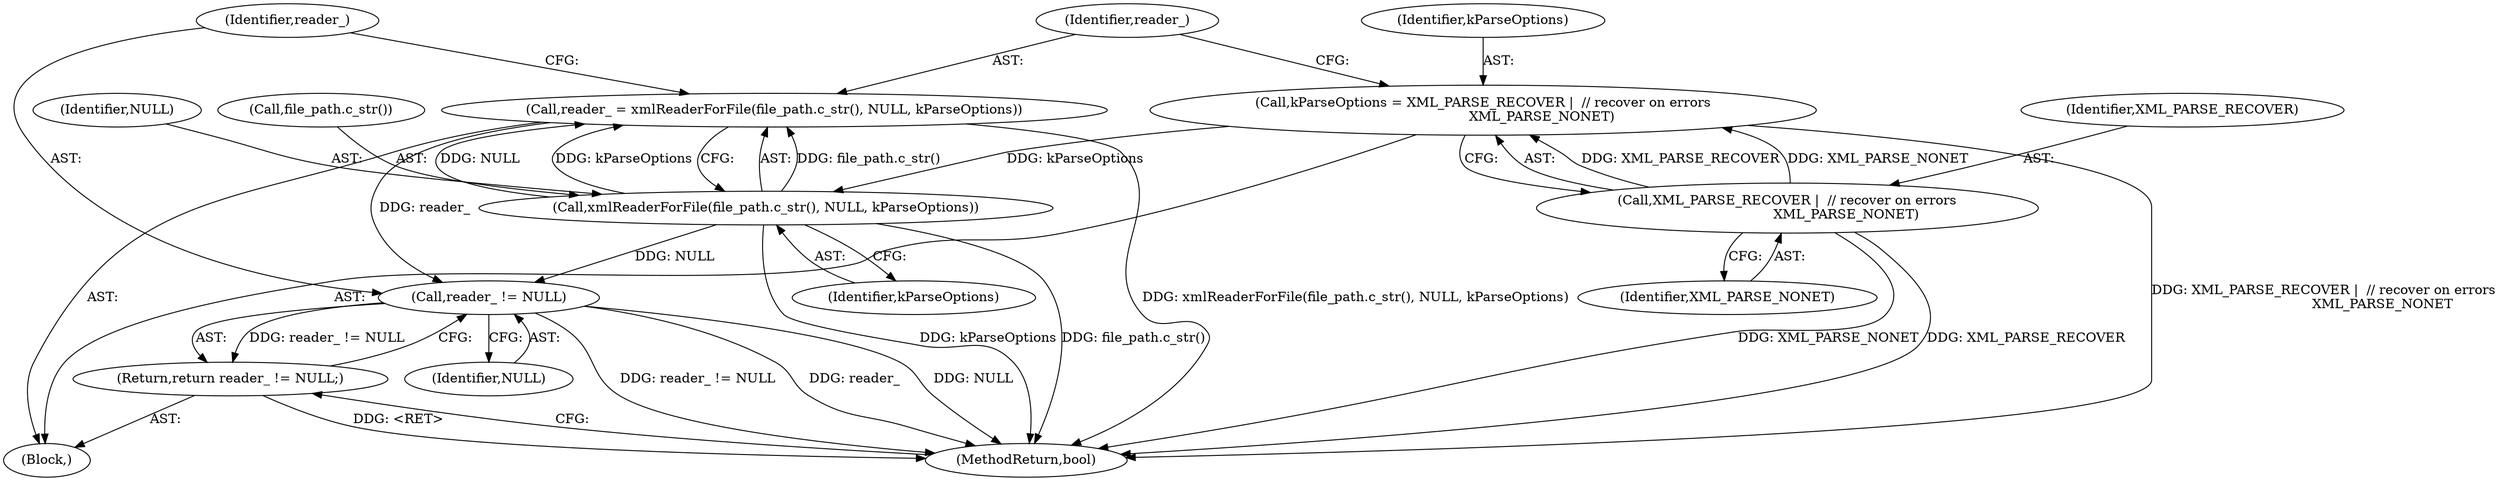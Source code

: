 digraph "0_Chrome_ce1446c00f0fd8f5a3b00727421be2124cb7370f_0@API" {
"1000111" [label="(Call,reader_ = xmlReaderForFile(file_path.c_str(), NULL, kParseOptions))"];
"1000113" [label="(Call,xmlReaderForFile(file_path.c_str(), NULL, kParseOptions))"];
"1000106" [label="(Call,kParseOptions = XML_PARSE_RECOVER |  // recover on errors\n                            XML_PARSE_NONET)"];
"1000108" [label="(Call,XML_PARSE_RECOVER |  // recover on errors\n                            XML_PARSE_NONET)"];
"1000118" [label="(Call,reader_ != NULL)"];
"1000117" [label="(Return,return reader_ != NULL;)"];
"1000115" [label="(Identifier,NULL)"];
"1000104" [label="(Block,)"];
"1000111" [label="(Call,reader_ = xmlReaderForFile(file_path.c_str(), NULL, kParseOptions))"];
"1000114" [label="(Call,file_path.c_str())"];
"1000107" [label="(Identifier,kParseOptions)"];
"1000109" [label="(Identifier,XML_PARSE_RECOVER)"];
"1000117" [label="(Return,return reader_ != NULL;)"];
"1000112" [label="(Identifier,reader_)"];
"1000110" [label="(Identifier,XML_PARSE_NONET)"];
"1000113" [label="(Call,xmlReaderForFile(file_path.c_str(), NULL, kParseOptions))"];
"1000120" [label="(Identifier,NULL)"];
"1000106" [label="(Call,kParseOptions = XML_PARSE_RECOVER |  // recover on errors\n                            XML_PARSE_NONET)"];
"1000119" [label="(Identifier,reader_)"];
"1000118" [label="(Call,reader_ != NULL)"];
"1000121" [label="(MethodReturn,bool)"];
"1000108" [label="(Call,XML_PARSE_RECOVER |  // recover on errors\n                            XML_PARSE_NONET)"];
"1000116" [label="(Identifier,kParseOptions)"];
"1000111" -> "1000104"  [label="AST: "];
"1000111" -> "1000113"  [label="CFG: "];
"1000112" -> "1000111"  [label="AST: "];
"1000113" -> "1000111"  [label="AST: "];
"1000119" -> "1000111"  [label="CFG: "];
"1000111" -> "1000121"  [label="DDG: xmlReaderForFile(file_path.c_str(), NULL, kParseOptions)"];
"1000113" -> "1000111"  [label="DDG: file_path.c_str()"];
"1000113" -> "1000111"  [label="DDG: NULL"];
"1000113" -> "1000111"  [label="DDG: kParseOptions"];
"1000111" -> "1000118"  [label="DDG: reader_"];
"1000113" -> "1000116"  [label="CFG: "];
"1000114" -> "1000113"  [label="AST: "];
"1000115" -> "1000113"  [label="AST: "];
"1000116" -> "1000113"  [label="AST: "];
"1000113" -> "1000121"  [label="DDG: file_path.c_str()"];
"1000113" -> "1000121"  [label="DDG: kParseOptions"];
"1000106" -> "1000113"  [label="DDG: kParseOptions"];
"1000113" -> "1000118"  [label="DDG: NULL"];
"1000106" -> "1000104"  [label="AST: "];
"1000106" -> "1000108"  [label="CFG: "];
"1000107" -> "1000106"  [label="AST: "];
"1000108" -> "1000106"  [label="AST: "];
"1000112" -> "1000106"  [label="CFG: "];
"1000106" -> "1000121"  [label="DDG: XML_PARSE_RECOVER |  // recover on errors\n                            XML_PARSE_NONET"];
"1000108" -> "1000106"  [label="DDG: XML_PARSE_RECOVER"];
"1000108" -> "1000106"  [label="DDG: XML_PARSE_NONET"];
"1000108" -> "1000110"  [label="CFG: "];
"1000109" -> "1000108"  [label="AST: "];
"1000110" -> "1000108"  [label="AST: "];
"1000108" -> "1000121"  [label="DDG: XML_PARSE_NONET"];
"1000108" -> "1000121"  [label="DDG: XML_PARSE_RECOVER"];
"1000118" -> "1000117"  [label="AST: "];
"1000118" -> "1000120"  [label="CFG: "];
"1000119" -> "1000118"  [label="AST: "];
"1000120" -> "1000118"  [label="AST: "];
"1000117" -> "1000118"  [label="CFG: "];
"1000118" -> "1000121"  [label="DDG: reader_ != NULL"];
"1000118" -> "1000121"  [label="DDG: reader_"];
"1000118" -> "1000121"  [label="DDG: NULL"];
"1000118" -> "1000117"  [label="DDG: reader_ != NULL"];
"1000117" -> "1000104"  [label="AST: "];
"1000121" -> "1000117"  [label="CFG: "];
"1000117" -> "1000121"  [label="DDG: <RET>"];
}
